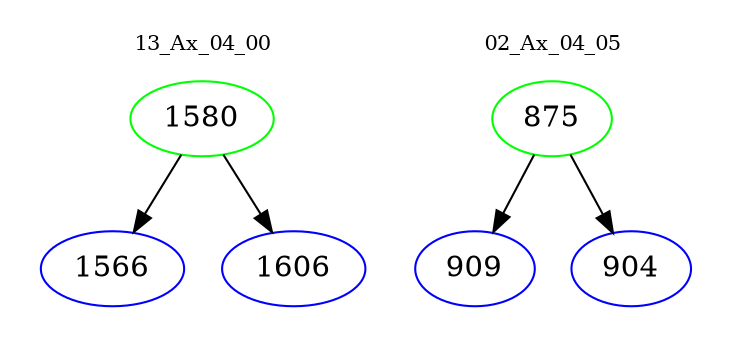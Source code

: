 digraph{
subgraph cluster_0 {
color = white
label = "13_Ax_04_00";
fontsize=10;
T0_1580 [label="1580", color="green"]
T0_1580 -> T0_1566 [color="black"]
T0_1566 [label="1566", color="blue"]
T0_1580 -> T0_1606 [color="black"]
T0_1606 [label="1606", color="blue"]
}
subgraph cluster_1 {
color = white
label = "02_Ax_04_05";
fontsize=10;
T1_875 [label="875", color="green"]
T1_875 -> T1_909 [color="black"]
T1_909 [label="909", color="blue"]
T1_875 -> T1_904 [color="black"]
T1_904 [label="904", color="blue"]
}
}
